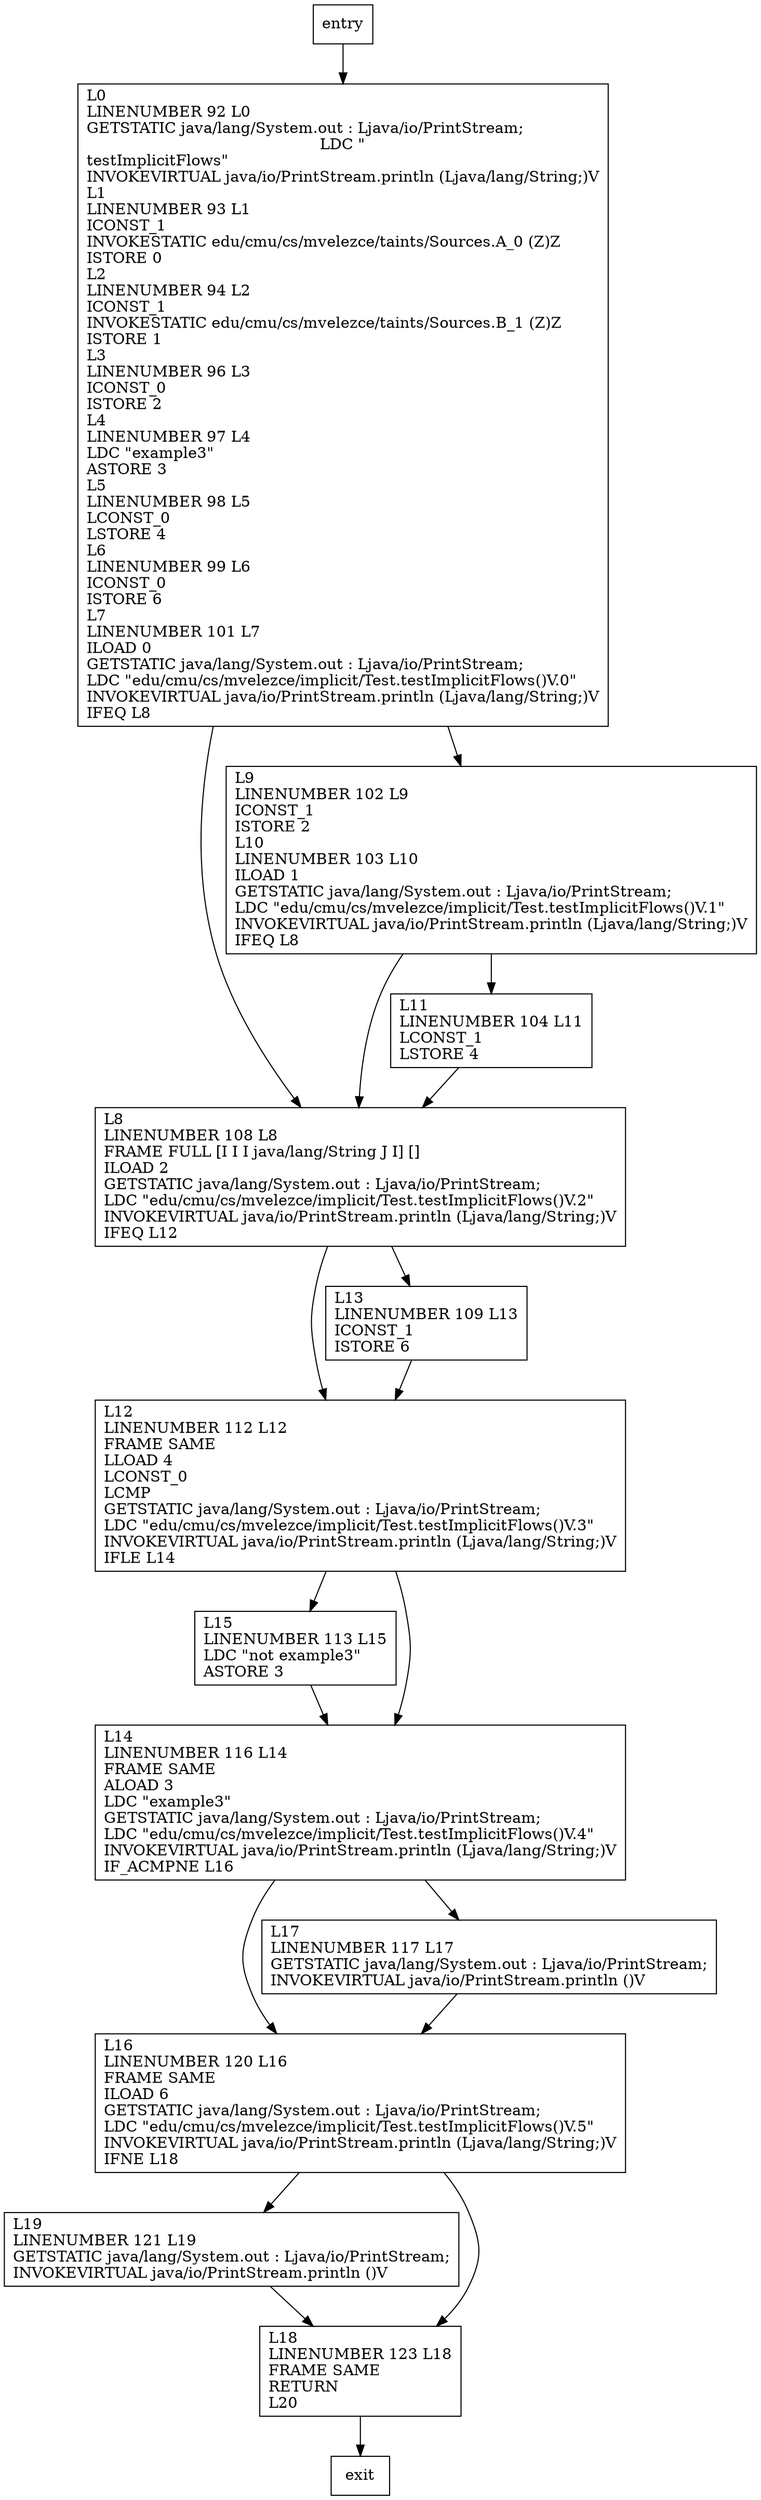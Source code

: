 digraph testImplicitFlows {
node [shape=record];
176851829 [label="L8\lLINENUMBER 108 L8\lFRAME FULL [I I I java/lang/String J I] []\lILOAD 2\lGETSTATIC java/lang/System.out : Ljava/io/PrintStream;\lLDC \"edu/cmu/cs/mvelezce/implicit/Test.testImplicitFlows()V.2\"\lINVOKEVIRTUAL java/io/PrintStream.println (Ljava/lang/String;)V\lIFEQ L12\l"];
1925059423 [label="L11\lLINENUMBER 104 L11\lLCONST_1\lLSTORE 4\l"];
778337881 [label="L15\lLINENUMBER 113 L15\lLDC \"not example3\"\lASTORE 3\l"];
1272115420 [label="L12\lLINENUMBER 112 L12\lFRAME SAME\lLLOAD 4\lLCONST_0\lLCMP\lGETSTATIC java/lang/System.out : Ljava/io/PrintStream;\lLDC \"edu/cmu/cs/mvelezce/implicit/Test.testImplicitFlows()V.3\"\lINVOKEVIRTUAL java/io/PrintStream.println (Ljava/lang/String;)V\lIFLE L14\l"];
233519968 [label="L16\lLINENUMBER 120 L16\lFRAME SAME\lILOAD 6\lGETSTATIC java/lang/System.out : Ljava/io/PrintStream;\lLDC \"edu/cmu/cs/mvelezce/implicit/Test.testImplicitFlows()V.5\"\lINVOKEVIRTUAL java/io/PrintStream.println (Ljava/lang/String;)V\lIFNE L18\l"];
1373861264 [label="L17\lLINENUMBER 117 L17\lGETSTATIC java/lang/System.out : Ljava/io/PrintStream;\lINVOKEVIRTUAL java/io/PrintStream.println ()V\l"];
793319856 [label="L0\lLINENUMBER 92 L0\lGETSTATIC java/lang/System.out : Ljava/io/PrintStream;\lLDC \"\ntestImplicitFlows\"\lINVOKEVIRTUAL java/io/PrintStream.println (Ljava/lang/String;)V\lL1\lLINENUMBER 93 L1\lICONST_1\lINVOKESTATIC edu/cmu/cs/mvelezce/taints/Sources.A_0 (Z)Z\lISTORE 0\lL2\lLINENUMBER 94 L2\lICONST_1\lINVOKESTATIC edu/cmu/cs/mvelezce/taints/Sources.B_1 (Z)Z\lISTORE 1\lL3\lLINENUMBER 96 L3\lICONST_0\lISTORE 2\lL4\lLINENUMBER 97 L4\lLDC \"example3\"\lASTORE 3\lL5\lLINENUMBER 98 L5\lLCONST_0\lLSTORE 4\lL6\lLINENUMBER 99 L6\lICONST_0\lISTORE 6\lL7\lLINENUMBER 101 L7\lILOAD 0\lGETSTATIC java/lang/System.out : Ljava/io/PrintStream;\lLDC \"edu/cmu/cs/mvelezce/implicit/Test.testImplicitFlows()V.0\"\lINVOKEVIRTUAL java/io/PrintStream.println (Ljava/lang/String;)V\lIFEQ L8\l"];
7346738 [label="L19\lLINENUMBER 121 L19\lGETSTATIC java/lang/System.out : Ljava/io/PrintStream;\lINVOKEVIRTUAL java/io/PrintStream.println ()V\l"];
1974606907 [label="L9\lLINENUMBER 102 L9\lICONST_1\lISTORE 2\lL10\lLINENUMBER 103 L10\lILOAD 1\lGETSTATIC java/lang/System.out : Ljava/io/PrintStream;\lLDC \"edu/cmu/cs/mvelezce/implicit/Test.testImplicitFlows()V.1\"\lINVOKEVIRTUAL java/io/PrintStream.println (Ljava/lang/String;)V\lIFEQ L8\l"];
358420513 [label="L13\lLINENUMBER 109 L13\lICONST_1\lISTORE 6\l"];
742568993 [label="L14\lLINENUMBER 116 L14\lFRAME SAME\lALOAD 3\lLDC \"example3\"\lGETSTATIC java/lang/System.out : Ljava/io/PrintStream;\lLDC \"edu/cmu/cs/mvelezce/implicit/Test.testImplicitFlows()V.4\"\lINVOKEVIRTUAL java/io/PrintStream.println (Ljava/lang/String;)V\lIF_ACMPNE L16\l"];
967460257 [label="L18\lLINENUMBER 123 L18\lFRAME SAME\lRETURN\lL20\l"];
entry;
exit;
176851829 -> 1272115420;
176851829 -> 358420513;
233519968 -> 7346738;
233519968 -> 967460257;
793319856 -> 176851829;
793319856 -> 1974606907;
7346738 -> 967460257;
358420513 -> 1272115420;
entry -> 793319856;
1925059423 -> 176851829;
778337881 -> 742568993;
1272115420 -> 778337881;
1272115420 -> 742568993;
1373861264 -> 233519968;
1974606907 -> 176851829;
1974606907 -> 1925059423;
742568993 -> 1373861264;
742568993 -> 233519968;
967460257 -> exit;
}

